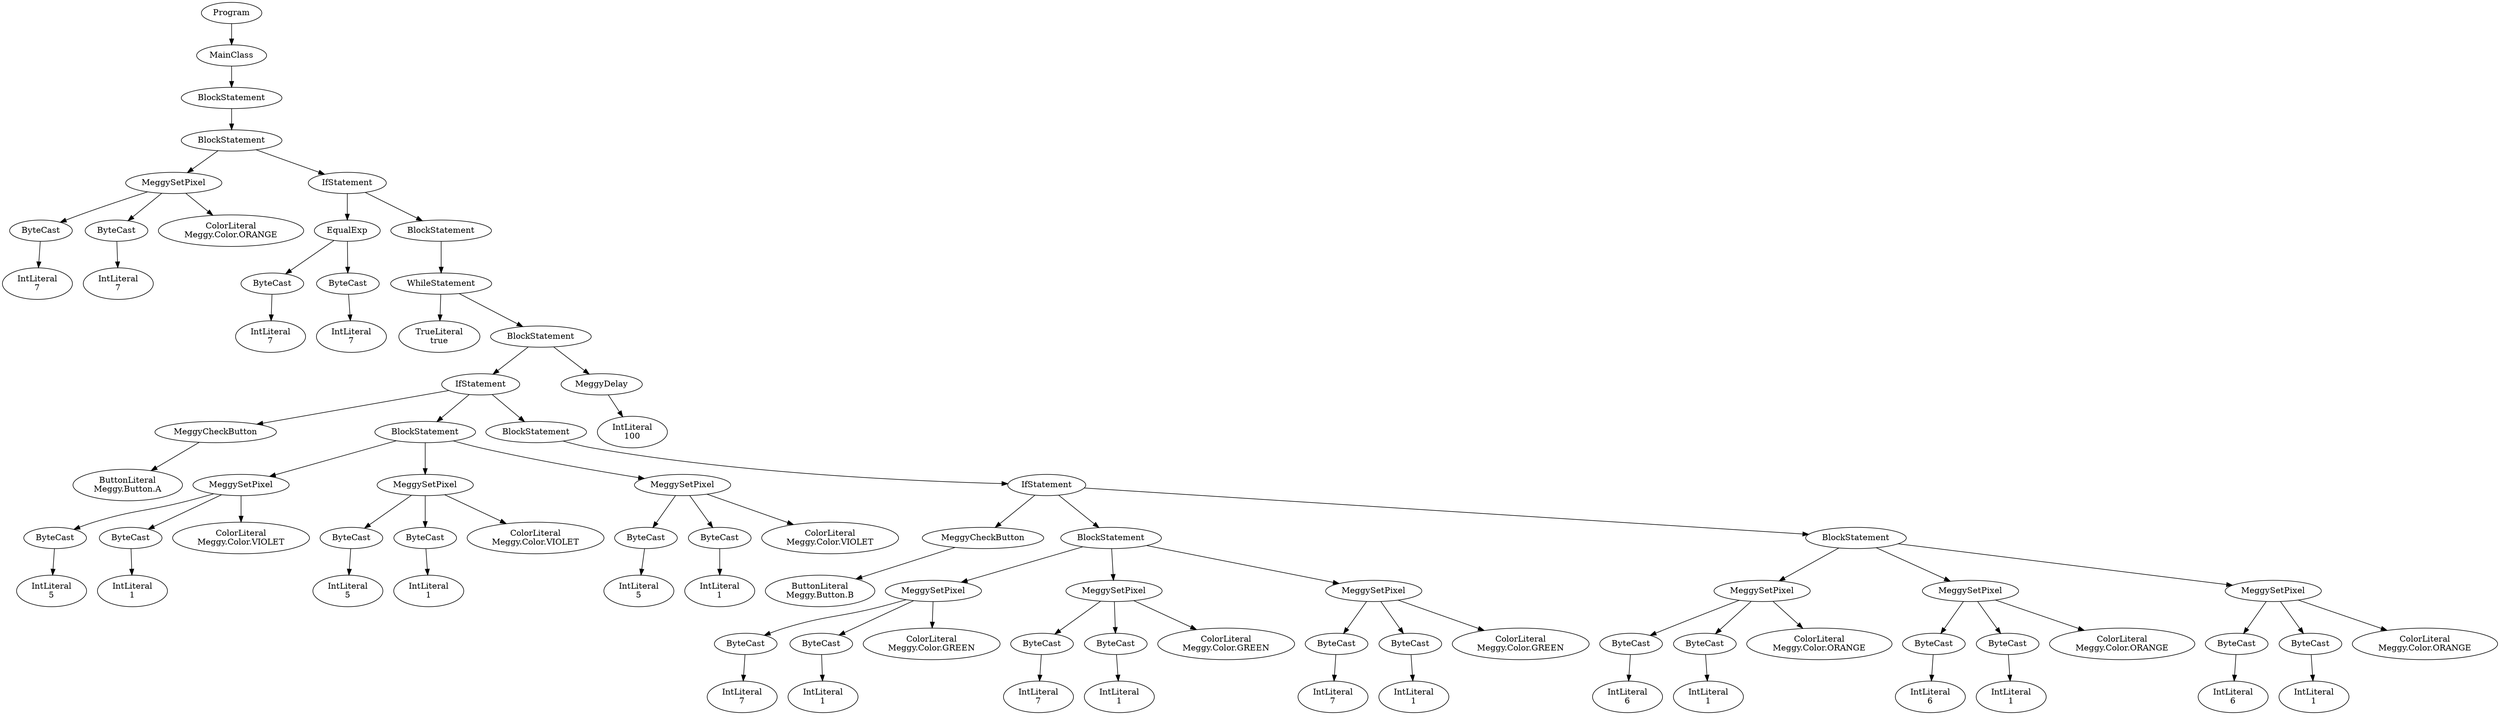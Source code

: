 digraph ASTGraph {
0 [ label="Program" ];
1 [ label="MainClass" ];
0 -> 1
2 [ label="BlockStatement" ];
1 -> 2
3 [ label="BlockStatement" ];
2 -> 3
4 [ label="MeggySetPixel" ];
3 -> 4
5 [ label="ByteCast" ];
4 -> 5
6 [ label="IntLiteral\n7" ];
5 -> 6
7 [ label="ByteCast" ];
4 -> 7
8 [ label="IntLiteral\n7" ];
7 -> 8
9 [ label="ColorLiteral\nMeggy.Color.ORANGE" ];
4 -> 9
10 [ label="IfStatement" ];
3 -> 10
11 [ label="EqualExp" ];
10 -> 11
12 [ label="ByteCast" ];
11 -> 12
13 [ label="IntLiteral\n7" ];
12 -> 13
14 [ label="ByteCast" ];
11 -> 14
15 [ label="IntLiteral\n7" ];
14 -> 15
16 [ label="BlockStatement" ];
10 -> 16
17 [ label="WhileStatement" ];
16 -> 17
18 [ label="TrueLiteral\ntrue" ];
17 -> 18
19 [ label="BlockStatement" ];
17 -> 19
20 [ label="IfStatement" ];
19 -> 20
21 [ label="MeggyCheckButton" ];
20 -> 21
22 [ label="ButtonLiteral\nMeggy.Button.A" ];
21 -> 22
23 [ label="BlockStatement" ];
20 -> 23
24 [ label="MeggySetPixel" ];
23 -> 24
25 [ label="ByteCast" ];
24 -> 25
26 [ label="IntLiteral\n5" ];
25 -> 26
27 [ label="ByteCast" ];
24 -> 27
28 [ label="IntLiteral\n1" ];
27 -> 28
29 [ label="ColorLiteral\nMeggy.Color.VIOLET" ];
24 -> 29
30 [ label="MeggySetPixel" ];
23 -> 30
31 [ label="ByteCast" ];
30 -> 31
32 [ label="IntLiteral\n5" ];
31 -> 32
33 [ label="ByteCast" ];
30 -> 33
34 [ label="IntLiteral\n1" ];
33 -> 34
35 [ label="ColorLiteral\nMeggy.Color.VIOLET" ];
30 -> 35
36 [ label="MeggySetPixel" ];
23 -> 36
37 [ label="ByteCast" ];
36 -> 37
38 [ label="IntLiteral\n5" ];
37 -> 38
39 [ label="ByteCast" ];
36 -> 39
40 [ label="IntLiteral\n1" ];
39 -> 40
41 [ label="ColorLiteral\nMeggy.Color.VIOLET" ];
36 -> 41
42 [ label="BlockStatement" ];
20 -> 42
43 [ label="IfStatement" ];
42 -> 43
44 [ label="MeggyCheckButton" ];
43 -> 44
45 [ label="ButtonLiteral\nMeggy.Button.B" ];
44 -> 45
46 [ label="BlockStatement" ];
43 -> 46
47 [ label="MeggySetPixel" ];
46 -> 47
48 [ label="ByteCast" ];
47 -> 48
49 [ label="IntLiteral\n7" ];
48 -> 49
50 [ label="ByteCast" ];
47 -> 50
51 [ label="IntLiteral\n1" ];
50 -> 51
52 [ label="ColorLiteral\nMeggy.Color.GREEN" ];
47 -> 52
53 [ label="MeggySetPixel" ];
46 -> 53
54 [ label="ByteCast" ];
53 -> 54
55 [ label="IntLiteral\n7" ];
54 -> 55
56 [ label="ByteCast" ];
53 -> 56
57 [ label="IntLiteral\n1" ];
56 -> 57
58 [ label="ColorLiteral\nMeggy.Color.GREEN" ];
53 -> 58
59 [ label="MeggySetPixel" ];
46 -> 59
60 [ label="ByteCast" ];
59 -> 60
61 [ label="IntLiteral\n7" ];
60 -> 61
62 [ label="ByteCast" ];
59 -> 62
63 [ label="IntLiteral\n1" ];
62 -> 63
64 [ label="ColorLiteral\nMeggy.Color.GREEN" ];
59 -> 64
65 [ label="BlockStatement" ];
43 -> 65
66 [ label="MeggySetPixel" ];
65 -> 66
67 [ label="ByteCast" ];
66 -> 67
68 [ label="IntLiteral\n6" ];
67 -> 68
69 [ label="ByteCast" ];
66 -> 69
70 [ label="IntLiteral\n1" ];
69 -> 70
71 [ label="ColorLiteral\nMeggy.Color.ORANGE" ];
66 -> 71
72 [ label="MeggySetPixel" ];
65 -> 72
73 [ label="ByteCast" ];
72 -> 73
74 [ label="IntLiteral\n6" ];
73 -> 74
75 [ label="ByteCast" ];
72 -> 75
76 [ label="IntLiteral\n1" ];
75 -> 76
77 [ label="ColorLiteral\nMeggy.Color.ORANGE" ];
72 -> 77
78 [ label="MeggySetPixel" ];
65 -> 78
79 [ label="ByteCast" ];
78 -> 79
80 [ label="IntLiteral\n6" ];
79 -> 80
81 [ label="ByteCast" ];
78 -> 81
82 [ label="IntLiteral\n1" ];
81 -> 82
83 [ label="ColorLiteral\nMeggy.Color.ORANGE" ];
78 -> 83
84 [ label="MeggyDelay" ];
19 -> 84
85 [ label="IntLiteral\n100" ];
84 -> 85
}
